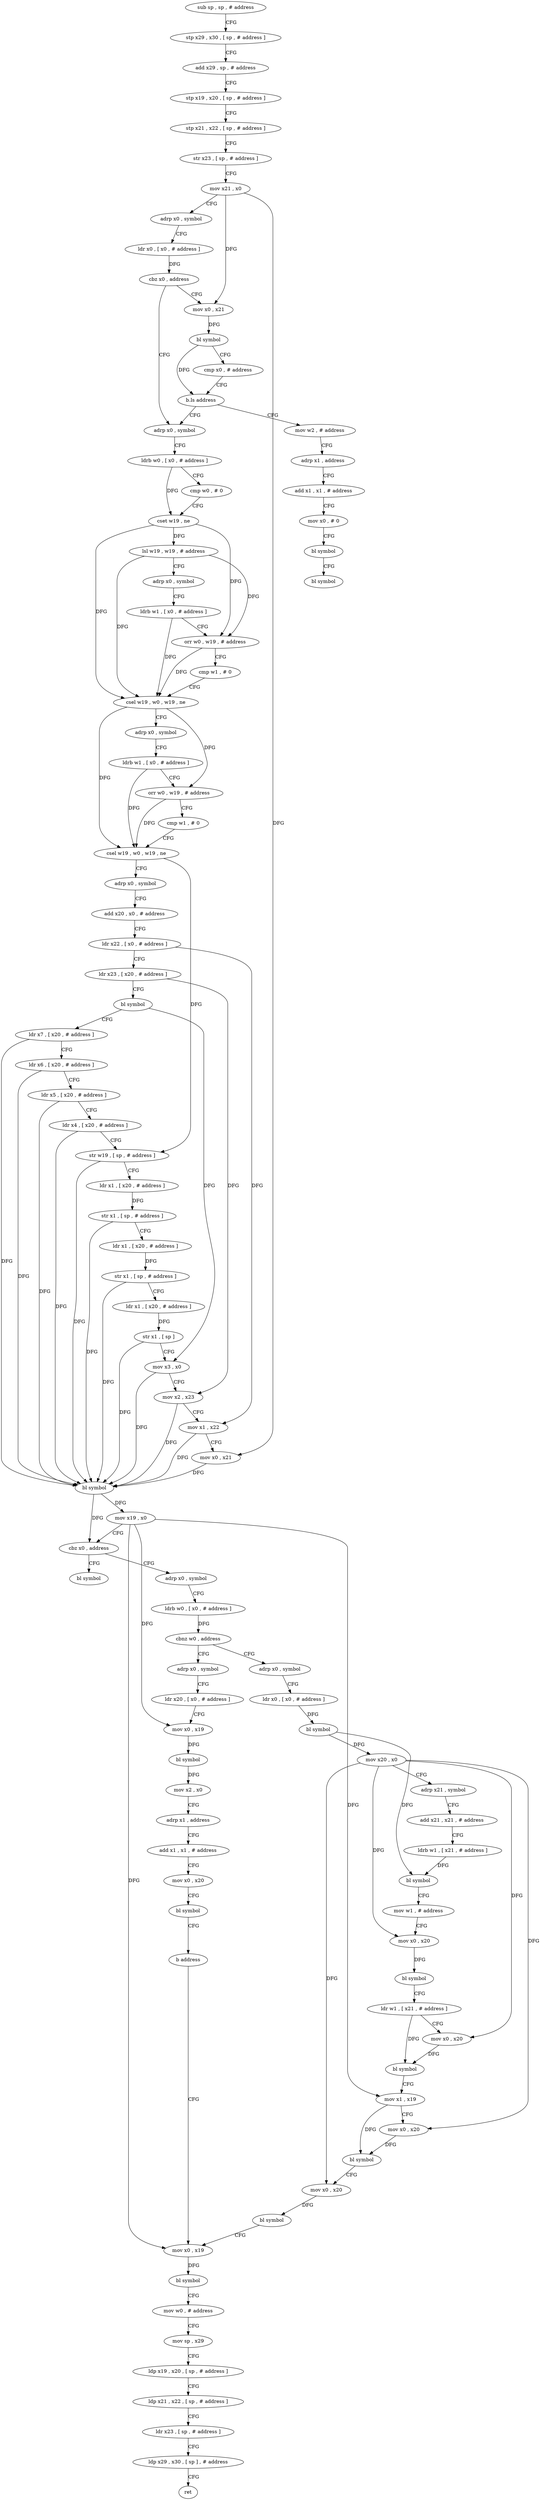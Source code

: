 digraph "func" {
"4219132" [label = "sub sp , sp , # address" ]
"4219136" [label = "stp x29 , x30 , [ sp , # address ]" ]
"4219140" [label = "add x29 , sp , # address" ]
"4219144" [label = "stp x19 , x20 , [ sp , # address ]" ]
"4219148" [label = "stp x21 , x22 , [ sp , # address ]" ]
"4219152" [label = "str x23 , [ sp , # address ]" ]
"4219156" [label = "mov x21 , x0" ]
"4219160" [label = "adrp x0 , symbol" ]
"4219164" [label = "ldr x0 , [ x0 , # address ]" ]
"4219168" [label = "cbz x0 , address" ]
"4219448" [label = "mov x0 , x21" ]
"4219172" [label = "adrp x0 , symbol" ]
"4219452" [label = "bl symbol" ]
"4219456" [label = "cmp x0 , # address" ]
"4219460" [label = "b.ls address" ]
"4219464" [label = "mov w2 , # address" ]
"4219176" [label = "ldrb w0 , [ x0 , # address ]" ]
"4219180" [label = "cmp w0 , # 0" ]
"4219184" [label = "cset w19 , ne" ]
"4219188" [label = "lsl w19 , w19 , # address" ]
"4219192" [label = "adrp x0 , symbol" ]
"4219196" [label = "ldrb w1 , [ x0 , # address ]" ]
"4219200" [label = "orr w0 , w19 , # address" ]
"4219204" [label = "cmp w1 , # 0" ]
"4219208" [label = "csel w19 , w0 , w19 , ne" ]
"4219212" [label = "adrp x0 , symbol" ]
"4219216" [label = "ldrb w1 , [ x0 , # address ]" ]
"4219220" [label = "orr w0 , w19 , # address" ]
"4219224" [label = "cmp w1 , # 0" ]
"4219228" [label = "csel w19 , w0 , w19 , ne" ]
"4219232" [label = "adrp x0 , symbol" ]
"4219236" [label = "add x20 , x0 , # address" ]
"4219240" [label = "ldr x22 , [ x0 , # address ]" ]
"4219244" [label = "ldr x23 , [ x20 , # address ]" ]
"4219248" [label = "bl symbol" ]
"4219252" [label = "ldr x7 , [ x20 , # address ]" ]
"4219256" [label = "ldr x6 , [ x20 , # address ]" ]
"4219260" [label = "ldr x5 , [ x20 , # address ]" ]
"4219264" [label = "ldr x4 , [ x20 , # address ]" ]
"4219268" [label = "str w19 , [ sp , # address ]" ]
"4219272" [label = "ldr x1 , [ x20 , # address ]" ]
"4219276" [label = "str x1 , [ sp , # address ]" ]
"4219280" [label = "ldr x1 , [ x20 , # address ]" ]
"4219284" [label = "str x1 , [ sp , # address ]" ]
"4219288" [label = "ldr x1 , [ x20 , # address ]" ]
"4219292" [label = "str x1 , [ sp ]" ]
"4219296" [label = "mov x3 , x0" ]
"4219300" [label = "mov x2 , x23" ]
"4219304" [label = "mov x1 , x22" ]
"4219308" [label = "mov x0 , x21" ]
"4219312" [label = "bl symbol" ]
"4219316" [label = "mov x19 , x0" ]
"4219320" [label = "cbz x0 , address" ]
"4219492" [label = "bl symbol" ]
"4219324" [label = "adrp x0 , symbol" ]
"4219468" [label = "adrp x1 , address" ]
"4219472" [label = "add x1 , x1 , # address" ]
"4219476" [label = "mov x0 , # 0" ]
"4219480" [label = "bl symbol" ]
"4219484" [label = "bl symbol" ]
"4219328" [label = "ldrb w0 , [ x0 , # address ]" ]
"4219332" [label = "cbnz w0 , address" ]
"4219500" [label = "adrp x0 , symbol" ]
"4219336" [label = "adrp x0 , symbol" ]
"4219504" [label = "ldr x20 , [ x0 , # address ]" ]
"4219508" [label = "mov x0 , x19" ]
"4219512" [label = "bl symbol" ]
"4219516" [label = "mov x2 , x0" ]
"4219520" [label = "adrp x1 , address" ]
"4219524" [label = "add x1 , x1 , # address" ]
"4219528" [label = "mov x0 , x20" ]
"4219532" [label = "bl symbol" ]
"4219536" [label = "b address" ]
"4219412" [label = "mov x0 , x19" ]
"4219340" [label = "ldr x0 , [ x0 , # address ]" ]
"4219344" [label = "bl symbol" ]
"4219348" [label = "mov x20 , x0" ]
"4219352" [label = "adrp x21 , symbol" ]
"4219356" [label = "add x21 , x21 , # address" ]
"4219360" [label = "ldrb w1 , [ x21 , # address ]" ]
"4219364" [label = "bl symbol" ]
"4219368" [label = "mov w1 , # address" ]
"4219372" [label = "mov x0 , x20" ]
"4219376" [label = "bl symbol" ]
"4219380" [label = "ldr w1 , [ x21 , # address ]" ]
"4219384" [label = "mov x0 , x20" ]
"4219388" [label = "bl symbol" ]
"4219392" [label = "mov x1 , x19" ]
"4219396" [label = "mov x0 , x20" ]
"4219400" [label = "bl symbol" ]
"4219404" [label = "mov x0 , x20" ]
"4219408" [label = "bl symbol" ]
"4219416" [label = "bl symbol" ]
"4219420" [label = "mov w0 , # address" ]
"4219424" [label = "mov sp , x29" ]
"4219428" [label = "ldp x19 , x20 , [ sp , # address ]" ]
"4219432" [label = "ldp x21 , x22 , [ sp , # address ]" ]
"4219436" [label = "ldr x23 , [ sp , # address ]" ]
"4219440" [label = "ldp x29 , x30 , [ sp ] , # address" ]
"4219444" [label = "ret" ]
"4219132" -> "4219136" [ label = "CFG" ]
"4219136" -> "4219140" [ label = "CFG" ]
"4219140" -> "4219144" [ label = "CFG" ]
"4219144" -> "4219148" [ label = "CFG" ]
"4219148" -> "4219152" [ label = "CFG" ]
"4219152" -> "4219156" [ label = "CFG" ]
"4219156" -> "4219160" [ label = "CFG" ]
"4219156" -> "4219448" [ label = "DFG" ]
"4219156" -> "4219308" [ label = "DFG" ]
"4219160" -> "4219164" [ label = "CFG" ]
"4219164" -> "4219168" [ label = "DFG" ]
"4219168" -> "4219448" [ label = "CFG" ]
"4219168" -> "4219172" [ label = "CFG" ]
"4219448" -> "4219452" [ label = "DFG" ]
"4219172" -> "4219176" [ label = "CFG" ]
"4219452" -> "4219456" [ label = "CFG" ]
"4219452" -> "4219460" [ label = "DFG" ]
"4219456" -> "4219460" [ label = "CFG" ]
"4219460" -> "4219172" [ label = "CFG" ]
"4219460" -> "4219464" [ label = "CFG" ]
"4219464" -> "4219468" [ label = "CFG" ]
"4219176" -> "4219180" [ label = "CFG" ]
"4219176" -> "4219184" [ label = "DFG" ]
"4219180" -> "4219184" [ label = "CFG" ]
"4219184" -> "4219188" [ label = "DFG" ]
"4219184" -> "4219200" [ label = "DFG" ]
"4219184" -> "4219208" [ label = "DFG" ]
"4219188" -> "4219192" [ label = "CFG" ]
"4219188" -> "4219200" [ label = "DFG" ]
"4219188" -> "4219208" [ label = "DFG" ]
"4219192" -> "4219196" [ label = "CFG" ]
"4219196" -> "4219200" [ label = "CFG" ]
"4219196" -> "4219208" [ label = "DFG" ]
"4219200" -> "4219204" [ label = "CFG" ]
"4219200" -> "4219208" [ label = "DFG" ]
"4219204" -> "4219208" [ label = "CFG" ]
"4219208" -> "4219212" [ label = "CFG" ]
"4219208" -> "4219220" [ label = "DFG" ]
"4219208" -> "4219228" [ label = "DFG" ]
"4219212" -> "4219216" [ label = "CFG" ]
"4219216" -> "4219220" [ label = "CFG" ]
"4219216" -> "4219228" [ label = "DFG" ]
"4219220" -> "4219224" [ label = "CFG" ]
"4219220" -> "4219228" [ label = "DFG" ]
"4219224" -> "4219228" [ label = "CFG" ]
"4219228" -> "4219232" [ label = "CFG" ]
"4219228" -> "4219268" [ label = "DFG" ]
"4219232" -> "4219236" [ label = "CFG" ]
"4219236" -> "4219240" [ label = "CFG" ]
"4219240" -> "4219244" [ label = "CFG" ]
"4219240" -> "4219304" [ label = "DFG" ]
"4219244" -> "4219248" [ label = "CFG" ]
"4219244" -> "4219300" [ label = "DFG" ]
"4219248" -> "4219252" [ label = "CFG" ]
"4219248" -> "4219296" [ label = "DFG" ]
"4219252" -> "4219256" [ label = "CFG" ]
"4219252" -> "4219312" [ label = "DFG" ]
"4219256" -> "4219260" [ label = "CFG" ]
"4219256" -> "4219312" [ label = "DFG" ]
"4219260" -> "4219264" [ label = "CFG" ]
"4219260" -> "4219312" [ label = "DFG" ]
"4219264" -> "4219268" [ label = "CFG" ]
"4219264" -> "4219312" [ label = "DFG" ]
"4219268" -> "4219272" [ label = "CFG" ]
"4219268" -> "4219312" [ label = "DFG" ]
"4219272" -> "4219276" [ label = "DFG" ]
"4219276" -> "4219280" [ label = "CFG" ]
"4219276" -> "4219312" [ label = "DFG" ]
"4219280" -> "4219284" [ label = "DFG" ]
"4219284" -> "4219288" [ label = "CFG" ]
"4219284" -> "4219312" [ label = "DFG" ]
"4219288" -> "4219292" [ label = "DFG" ]
"4219292" -> "4219296" [ label = "CFG" ]
"4219292" -> "4219312" [ label = "DFG" ]
"4219296" -> "4219300" [ label = "CFG" ]
"4219296" -> "4219312" [ label = "DFG" ]
"4219300" -> "4219304" [ label = "CFG" ]
"4219300" -> "4219312" [ label = "DFG" ]
"4219304" -> "4219308" [ label = "CFG" ]
"4219304" -> "4219312" [ label = "DFG" ]
"4219308" -> "4219312" [ label = "DFG" ]
"4219312" -> "4219316" [ label = "DFG" ]
"4219312" -> "4219320" [ label = "DFG" ]
"4219316" -> "4219320" [ label = "CFG" ]
"4219316" -> "4219508" [ label = "DFG" ]
"4219316" -> "4219392" [ label = "DFG" ]
"4219316" -> "4219412" [ label = "DFG" ]
"4219320" -> "4219492" [ label = "CFG" ]
"4219320" -> "4219324" [ label = "CFG" ]
"4219324" -> "4219328" [ label = "CFG" ]
"4219468" -> "4219472" [ label = "CFG" ]
"4219472" -> "4219476" [ label = "CFG" ]
"4219476" -> "4219480" [ label = "CFG" ]
"4219480" -> "4219484" [ label = "CFG" ]
"4219328" -> "4219332" [ label = "DFG" ]
"4219332" -> "4219500" [ label = "CFG" ]
"4219332" -> "4219336" [ label = "CFG" ]
"4219500" -> "4219504" [ label = "CFG" ]
"4219336" -> "4219340" [ label = "CFG" ]
"4219504" -> "4219508" [ label = "CFG" ]
"4219508" -> "4219512" [ label = "DFG" ]
"4219512" -> "4219516" [ label = "DFG" ]
"4219516" -> "4219520" [ label = "CFG" ]
"4219520" -> "4219524" [ label = "CFG" ]
"4219524" -> "4219528" [ label = "CFG" ]
"4219528" -> "4219532" [ label = "CFG" ]
"4219532" -> "4219536" [ label = "CFG" ]
"4219536" -> "4219412" [ label = "CFG" ]
"4219412" -> "4219416" [ label = "DFG" ]
"4219340" -> "4219344" [ label = "DFG" ]
"4219344" -> "4219348" [ label = "DFG" ]
"4219344" -> "4219364" [ label = "DFG" ]
"4219348" -> "4219352" [ label = "CFG" ]
"4219348" -> "4219372" [ label = "DFG" ]
"4219348" -> "4219384" [ label = "DFG" ]
"4219348" -> "4219396" [ label = "DFG" ]
"4219348" -> "4219404" [ label = "DFG" ]
"4219352" -> "4219356" [ label = "CFG" ]
"4219356" -> "4219360" [ label = "CFG" ]
"4219360" -> "4219364" [ label = "DFG" ]
"4219364" -> "4219368" [ label = "CFG" ]
"4219368" -> "4219372" [ label = "CFG" ]
"4219372" -> "4219376" [ label = "DFG" ]
"4219376" -> "4219380" [ label = "CFG" ]
"4219380" -> "4219384" [ label = "CFG" ]
"4219380" -> "4219388" [ label = "DFG" ]
"4219384" -> "4219388" [ label = "DFG" ]
"4219388" -> "4219392" [ label = "CFG" ]
"4219392" -> "4219396" [ label = "CFG" ]
"4219392" -> "4219400" [ label = "DFG" ]
"4219396" -> "4219400" [ label = "DFG" ]
"4219400" -> "4219404" [ label = "CFG" ]
"4219404" -> "4219408" [ label = "DFG" ]
"4219408" -> "4219412" [ label = "CFG" ]
"4219416" -> "4219420" [ label = "CFG" ]
"4219420" -> "4219424" [ label = "CFG" ]
"4219424" -> "4219428" [ label = "CFG" ]
"4219428" -> "4219432" [ label = "CFG" ]
"4219432" -> "4219436" [ label = "CFG" ]
"4219436" -> "4219440" [ label = "CFG" ]
"4219440" -> "4219444" [ label = "CFG" ]
}
